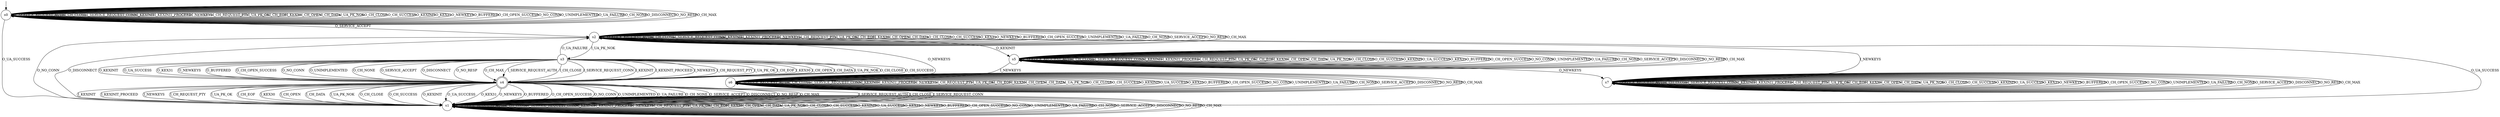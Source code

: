 digraph g {

	s0 [shape="circle" label="s0"];
	s1 [shape="circle" label="s1"];
	s2 [shape="circle" label="s2"];
	s3 [shape="circle" label="s3"];
	s4 [shape="doublecircle" label="s4"];
	s5 [shape="circle" label="s5"];
	s6 [shape="circle" label="s6"];
	s7 [shape="circle" label="s7"];
	s0 -> s0 [label="I_SERVICE_REQUEST_AUTH"];
	s0 -> s0 [label="I_CH_CLOSE"];
	s0 -> s0 [label="I_SERVICE_REQUEST_CONN"];
	s0 -> s0 [label="I_KEXINIT"];
	s0 -> s0 [label="I_KEXINIT_PROCEED"];
	s0 -> s0 [label="I_NEWKEYS"];
	s0 -> s0 [label="I_CH_REQUEST_PTY"];
	s0 -> s0 [label="I_UA_PK_OK"];
	s0 -> s0 [label="I_CH_EOF"];
	s0 -> s0 [label="I_KEX30"];
	s0 -> s0 [label="I_CH_OPEN"];
	s0 -> s0 [label="I_CH_DATA"];
	s0 -> s0 [label="I_UA_PK_NOK"];
	s0 -> s0 [label="O_CH_CLOSE"];
	s0 -> s0 [label="O_CH_SUCCESS"];
	s0 -> s0 [label="O_KEXINIT"];
	s0 -> s1 [label="O_UA_SUCCESS"];
	s0 -> s0 [label="O_KEX31"];
	s0 -> s0 [label="O_NEWKEYS"];
	s0 -> s0 [label="O_BUFFERED"];
	s0 -> s0 [label="O_CH_OPEN_SUCCESS"];
	s0 -> s0 [label="O_NO_CONN"];
	s0 -> s0 [label="O_UNIMPLEMENTED"];
	s0 -> s0 [label="O_UA_FAILURE"];
	s0 -> s0 [label="O_CH_NONE"];
	s0 -> s2 [label="O_SERVICE_ACCEPT"];
	s0 -> s0 [label="O_DISCONNECT"];
	s0 -> s0 [label="O_NO_RESP"];
	s0 -> s0 [label="O_CH_MAX"];
	s1 -> s1 [label="I_SERVICE_REQUEST_AUTH"];
	s1 -> s1 [label="I_CH_CLOSE"];
	s1 -> s1 [label="I_SERVICE_REQUEST_CONN"];
	s1 -> s1 [label="I_KEXINIT"];
	s1 -> s1 [label="I_KEXINIT_PROCEED"];
	s1 -> s1 [label="I_NEWKEYS"];
	s1 -> s1 [label="I_CH_REQUEST_PTY"];
	s1 -> s1 [label="I_UA_PK_OK"];
	s1 -> s1 [label="I_CH_EOF"];
	s1 -> s1 [label="I_KEX30"];
	s1 -> s1 [label="I_CH_OPEN"];
	s1 -> s1 [label="I_CH_DATA"];
	s1 -> s1 [label="I_UA_PK_NOK"];
	s1 -> s1 [label="O_CH_CLOSE"];
	s1 -> s1 [label="O_CH_SUCCESS"];
	s1 -> s1 [label="O_KEXINIT"];
	s1 -> s1 [label="O_UA_SUCCESS"];
	s1 -> s1 [label="O_KEX31"];
	s1 -> s1 [label="O_NEWKEYS"];
	s1 -> s1 [label="O_BUFFERED"];
	s1 -> s1 [label="O_CH_OPEN_SUCCESS"];
	s1 -> s1 [label="O_NO_CONN"];
	s1 -> s1 [label="O_UNIMPLEMENTED"];
	s1 -> s1 [label="O_UA_FAILURE"];
	s1 -> s1 [label="O_CH_NONE"];
	s1 -> s1 [label="O_SERVICE_ACCEPT"];
	s1 -> s1 [label="O_DISCONNECT"];
	s1 -> s1 [label="O_NO_RESP"];
	s1 -> s1 [label="O_CH_MAX"];
	s2 -> s2 [label="I_SERVICE_REQUEST_AUTH"];
	s2 -> s2 [label="I_CH_CLOSE"];
	s2 -> s2 [label="I_SERVICE_REQUEST_CONN"];
	s2 -> s2 [label="I_KEXINIT"];
	s2 -> s2 [label="I_KEXINIT_PROCEED"];
	s2 -> s2 [label="I_NEWKEYS"];
	s2 -> s2 [label="I_CH_REQUEST_PTY"];
	s2 -> s2 [label="I_UA_PK_OK"];
	s2 -> s2 [label="I_CH_EOF"];
	s2 -> s2 [label="I_KEX30"];
	s2 -> s2 [label="I_CH_OPEN"];
	s2 -> s2 [label="I_CH_DATA"];
	s2 -> s3 [label="I_UA_PK_NOK"];
	s2 -> s2 [label="O_CH_CLOSE"];
	s2 -> s2 [label="O_CH_SUCCESS"];
	s2 -> s5 [label="O_KEXINIT"];
	s2 -> s1 [label="O_UA_SUCCESS"];
	s2 -> s2 [label="O_KEX31"];
	s2 -> s2 [label="O_NEWKEYS"];
	s2 -> s2 [label="O_BUFFERED"];
	s2 -> s2 [label="O_CH_OPEN_SUCCESS"];
	s2 -> s1 [label="O_NO_CONN"];
	s2 -> s2 [label="O_UNIMPLEMENTED"];
	s2 -> s2 [label="O_UA_FAILURE"];
	s2 -> s2 [label="O_CH_NONE"];
	s2 -> s2 [label="O_SERVICE_ACCEPT"];
	s2 -> s1 [label="O_DISCONNECT"];
	s2 -> s2 [label="O_NO_RESP"];
	s2 -> s2 [label="O_CH_MAX"];
	s3 -> s4 [label="I_SERVICE_REQUEST_AUTH"];
	s3 -> s4 [label="I_CH_CLOSE"];
	s3 -> s4 [label="I_SERVICE_REQUEST_CONN"];
	s3 -> s4 [label="I_KEXINIT"];
	s3 -> s4 [label="I_KEXINIT_PROCEED"];
	s3 -> s4 [label="I_NEWKEYS"];
	s3 -> s4 [label="I_CH_REQUEST_PTY"];
	s3 -> s4 [label="I_UA_PK_OK"];
	s3 -> s4 [label="I_CH_EOF"];
	s3 -> s4 [label="I_KEX30"];
	s3 -> s4 [label="I_CH_OPEN"];
	s3 -> s4 [label="I_CH_DATA"];
	s3 -> s4 [label="I_UA_PK_NOK"];
	s3 -> s4 [label="O_CH_CLOSE"];
	s3 -> s4 [label="O_CH_SUCCESS"];
	s3 -> s4 [label="O_KEXINIT"];
	s3 -> s4 [label="O_UA_SUCCESS"];
	s3 -> s4 [label="O_KEX31"];
	s3 -> s4 [label="O_NEWKEYS"];
	s3 -> s4 [label="O_BUFFERED"];
	s3 -> s4 [label="O_CH_OPEN_SUCCESS"];
	s3 -> s4 [label="O_NO_CONN"];
	s3 -> s4 [label="O_UNIMPLEMENTED"];
	s3 -> s2 [label="O_UA_FAILURE"];
	s3 -> s4 [label="O_CH_NONE"];
	s3 -> s4 [label="O_SERVICE_ACCEPT"];
	s3 -> s4 [label="O_DISCONNECT"];
	s3 -> s4 [label="O_NO_RESP"];
	s3 -> s4 [label="O_CH_MAX"];
	s4 -> s1 [label="I_SERVICE_REQUEST_AUTH"];
	s4 -> s1 [label="I_CH_CLOSE"];
	s4 -> s1 [label="I_SERVICE_REQUEST_CONN"];
	s4 -> s1 [label="I_KEXINIT"];
	s4 -> s1 [label="I_KEXINIT_PROCEED"];
	s4 -> s1 [label="I_NEWKEYS"];
	s4 -> s1 [label="I_CH_REQUEST_PTY"];
	s4 -> s1 [label="I_UA_PK_OK"];
	s4 -> s1 [label="I_CH_EOF"];
	s4 -> s1 [label="I_KEX30"];
	s4 -> s1 [label="I_CH_OPEN"];
	s4 -> s1 [label="I_CH_DATA"];
	s4 -> s1 [label="I_UA_PK_NOK"];
	s4 -> s1 [label="O_CH_CLOSE"];
	s4 -> s1 [label="O_CH_SUCCESS"];
	s4 -> s1 [label="O_KEXINIT"];
	s4 -> s1 [label="O_UA_SUCCESS"];
	s4 -> s1 [label="O_KEX31"];
	s4 -> s1 [label="O_NEWKEYS"];
	s4 -> s1 [label="O_BUFFERED"];
	s4 -> s1 [label="O_CH_OPEN_SUCCESS"];
	s4 -> s1 [label="O_NO_CONN"];
	s4 -> s1 [label="O_UNIMPLEMENTED"];
	s4 -> s1 [label="O_UA_FAILURE"];
	s4 -> s1 [label="O_CH_NONE"];
	s4 -> s1 [label="O_SERVICE_ACCEPT"];
	s4 -> s1 [label="O_DISCONNECT"];
	s4 -> s1 [label="O_NO_RESP"];
	s4 -> s1 [label="O_CH_MAX"];
	s5 -> s5 [label="I_SERVICE_REQUEST_AUTH"];
	s5 -> s5 [label="I_CH_CLOSE"];
	s5 -> s5 [label="I_SERVICE_REQUEST_CONN"];
	s5 -> s5 [label="I_KEXINIT"];
	s5 -> s5 [label="I_KEXINIT_PROCEED"];
	s5 -> s6 [label="I_NEWKEYS"];
	s5 -> s5 [label="I_CH_REQUEST_PTY"];
	s5 -> s5 [label="I_UA_PK_OK"];
	s5 -> s5 [label="I_CH_EOF"];
	s5 -> s5 [label="I_KEX30"];
	s5 -> s5 [label="I_CH_OPEN"];
	s5 -> s5 [label="I_CH_DATA"];
	s5 -> s5 [label="I_UA_PK_NOK"];
	s5 -> s5 [label="O_CH_CLOSE"];
	s5 -> s5 [label="O_CH_SUCCESS"];
	s5 -> s5 [label="O_KEXINIT"];
	s5 -> s5 [label="O_UA_SUCCESS"];
	s5 -> s5 [label="O_KEX31"];
	s5 -> s7 [label="O_NEWKEYS"];
	s5 -> s5 [label="O_BUFFERED"];
	s5 -> s5 [label="O_CH_OPEN_SUCCESS"];
	s5 -> s5 [label="O_NO_CONN"];
	s5 -> s5 [label="O_UNIMPLEMENTED"];
	s5 -> s5 [label="O_UA_FAILURE"];
	s5 -> s5 [label="O_CH_NONE"];
	s5 -> s5 [label="O_SERVICE_ACCEPT"];
	s5 -> s5 [label="O_DISCONNECT"];
	s5 -> s5 [label="O_NO_RESP"];
	s5 -> s5 [label="O_CH_MAX"];
	s6 -> s6 [label="I_SERVICE_REQUEST_AUTH"];
	s6 -> s6 [label="I_CH_CLOSE"];
	s6 -> s6 [label="I_SERVICE_REQUEST_CONN"];
	s6 -> s6 [label="I_KEXINIT"];
	s6 -> s6 [label="I_KEXINIT_PROCEED"];
	s6 -> s6 [label="I_NEWKEYS"];
	s6 -> s6 [label="I_CH_REQUEST_PTY"];
	s6 -> s6 [label="I_UA_PK_OK"];
	s6 -> s6 [label="I_CH_EOF"];
	s6 -> s6 [label="I_KEX30"];
	s6 -> s6 [label="I_CH_OPEN"];
	s6 -> s6 [label="I_CH_DATA"];
	s6 -> s6 [label="I_UA_PK_NOK"];
	s6 -> s6 [label="O_CH_CLOSE"];
	s6 -> s6 [label="O_CH_SUCCESS"];
	s6 -> s6 [label="O_KEXINIT"];
	s6 -> s6 [label="O_UA_SUCCESS"];
	s6 -> s6 [label="O_KEX31"];
	s6 -> s2 [label="O_NEWKEYS"];
	s6 -> s6 [label="O_BUFFERED"];
	s6 -> s6 [label="O_CH_OPEN_SUCCESS"];
	s6 -> s6 [label="O_NO_CONN"];
	s6 -> s6 [label="O_UNIMPLEMENTED"];
	s6 -> s6 [label="O_UA_FAILURE"];
	s6 -> s6 [label="O_CH_NONE"];
	s6 -> s6 [label="O_SERVICE_ACCEPT"];
	s6 -> s6 [label="O_DISCONNECT"];
	s6 -> s6 [label="O_NO_RESP"];
	s6 -> s6 [label="O_CH_MAX"];
	s7 -> s7 [label="I_SERVICE_REQUEST_AUTH"];
	s7 -> s7 [label="I_CH_CLOSE"];
	s7 -> s7 [label="I_SERVICE_REQUEST_CONN"];
	s7 -> s7 [label="I_KEXINIT"];
	s7 -> s7 [label="I_KEXINIT_PROCEED"];
	s7 -> s2 [label="I_NEWKEYS"];
	s7 -> s7 [label="I_CH_REQUEST_PTY"];
	s7 -> s7 [label="I_UA_PK_OK"];
	s7 -> s7 [label="I_CH_EOF"];
	s7 -> s7 [label="I_KEX30"];
	s7 -> s7 [label="I_CH_OPEN"];
	s7 -> s7 [label="I_CH_DATA"];
	s7 -> s7 [label="I_UA_PK_NOK"];
	s7 -> s7 [label="O_CH_CLOSE"];
	s7 -> s7 [label="O_CH_SUCCESS"];
	s7 -> s7 [label="O_KEXINIT"];
	s7 -> s7 [label="O_UA_SUCCESS"];
	s7 -> s7 [label="O_KEX31"];
	s7 -> s7 [label="O_NEWKEYS"];
	s7 -> s7 [label="O_BUFFERED"];
	s7 -> s7 [label="O_CH_OPEN_SUCCESS"];
	s7 -> s7 [label="O_NO_CONN"];
	s7 -> s7 [label="O_UNIMPLEMENTED"];
	s7 -> s7 [label="O_UA_FAILURE"];
	s7 -> s7 [label="O_CH_NONE"];
	s7 -> s7 [label="O_SERVICE_ACCEPT"];
	s7 -> s7 [label="O_DISCONNECT"];
	s7 -> s7 [label="O_NO_RESP"];
	s7 -> s7 [label="O_CH_MAX"];

__start0 [label="" shape="none" width="0" height="0"];
__start0 -> s0;

}
